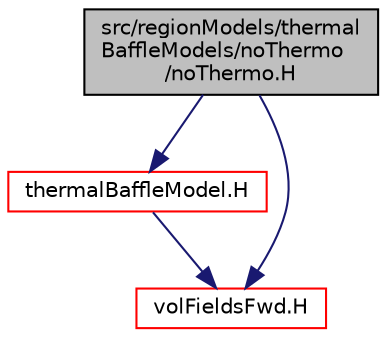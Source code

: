 digraph "src/regionModels/thermalBaffleModels/noThermo/noThermo.H"
{
  bgcolor="transparent";
  edge [fontname="Helvetica",fontsize="10",labelfontname="Helvetica",labelfontsize="10"];
  node [fontname="Helvetica",fontsize="10",shape=record];
  Node0 [label="src/regionModels/thermal\lBaffleModels/noThermo\l/noThermo.H",height=0.2,width=0.4,color="black", fillcolor="grey75", style="filled", fontcolor="black"];
  Node0 -> Node1 [color="midnightblue",fontsize="10",style="solid",fontname="Helvetica"];
  Node1 [label="thermalBaffleModel.H",height=0.2,width=0.4,color="red",URL="$a14492.html"];
  Node1 -> Node110 [color="midnightblue",fontsize="10",style="solid",fontname="Helvetica"];
  Node110 [label="volFieldsFwd.H",height=0.2,width=0.4,color="red",URL="$a02915.html"];
  Node0 -> Node110 [color="midnightblue",fontsize="10",style="solid",fontname="Helvetica"];
}
